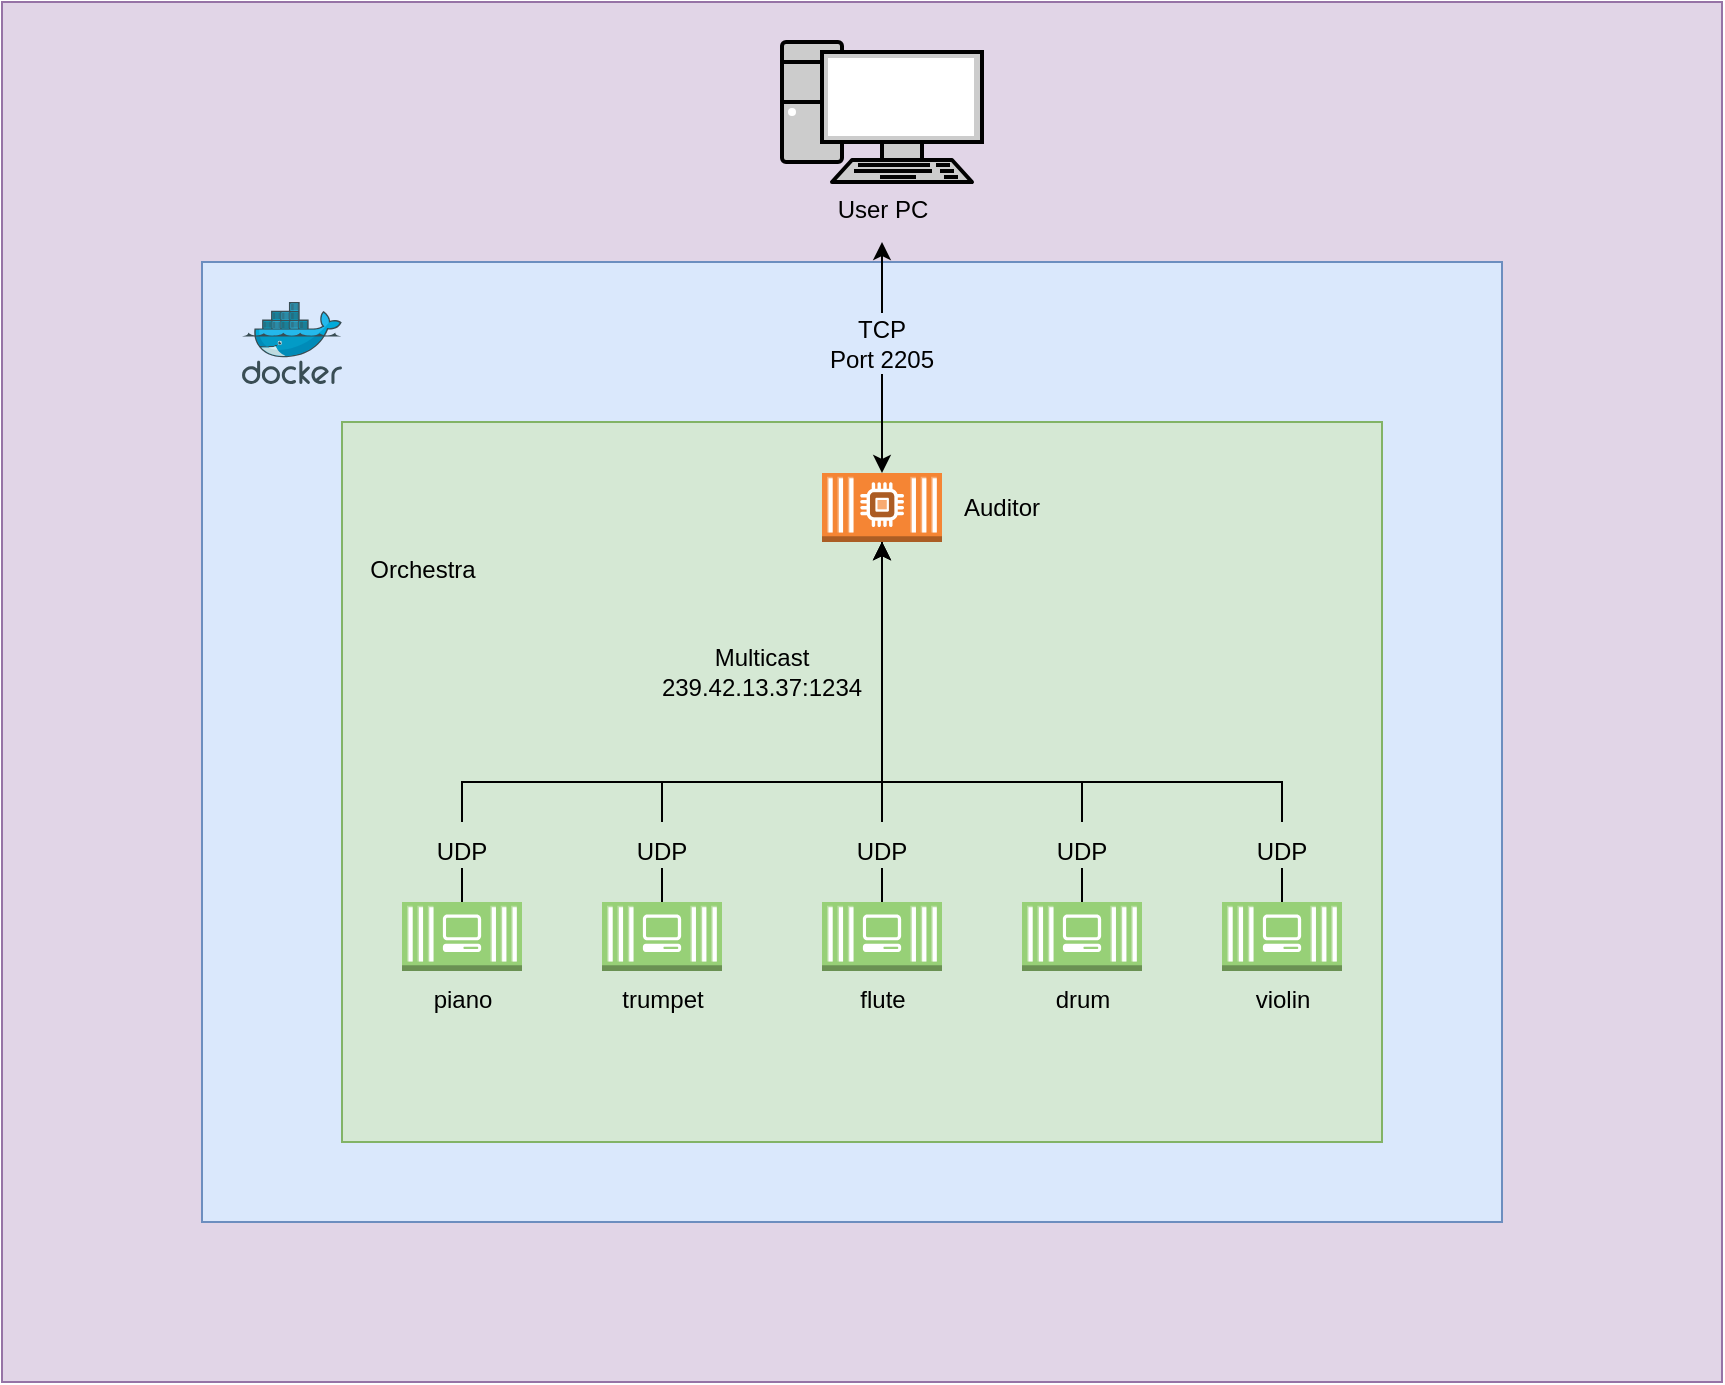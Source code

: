 <mxfile version="20.8.1" type="device"><diagram id="zjrIbe_lbGjQPc2r_leS" name="Page-1"><mxGraphModel dx="1195" dy="637" grid="1" gridSize="10" guides="1" tooltips="1" connect="1" arrows="1" fold="1" page="1" pageScale="1" pageWidth="1169" pageHeight="827" math="0" shadow="0"><root><mxCell id="0"/><mxCell id="1" parent="0"/><mxCell id="NzGNpepOZf2JbXttL-Uz-1" value="" style="rounded=0;whiteSpace=wrap;html=1;fillColor=#e1d5e7;strokeColor=#9673a6;" vertex="1" parent="1"><mxGeometry x="160" y="40" width="860" height="690" as="geometry"/></mxCell><mxCell id="NzGNpepOZf2JbXttL-Uz-3" value="&lt;font color=&quot;#000000&quot;&gt;User PC&lt;/font&gt;" style="fontColor=#0066CC;verticalAlign=top;verticalLabelPosition=bottom;labelPosition=center;align=center;html=1;outlineConnect=0;fillColor=#CCCCCC;strokeColor=#000000;gradientColor=none;gradientDirection=north;strokeWidth=2;shape=mxgraph.networks.pc;" vertex="1" parent="1"><mxGeometry x="550" y="60" width="100" height="70" as="geometry"/></mxCell><mxCell id="NzGNpepOZf2JbXttL-Uz-4" value="" style="rounded=0;whiteSpace=wrap;html=1;fillColor=#DAE8FC;strokeColor=#6c8ebf;" vertex="1" parent="1"><mxGeometry x="260" y="170" width="650" height="480" as="geometry"/></mxCell><mxCell id="NzGNpepOZf2JbXttL-Uz-5" value="" style="sketch=0;aspect=fixed;html=1;points=[];align=center;image;fontSize=12;image=img/lib/mscae/Docker.svg;" vertex="1" parent="1"><mxGeometry x="280" y="190" width="50" height="41" as="geometry"/></mxCell><mxCell id="NzGNpepOZf2JbXttL-Uz-6" value="" style="rounded=0;whiteSpace=wrap;html=1;fillColor=#d5e8d4;strokeColor=#82b366;" vertex="1" parent="1"><mxGeometry x="330" y="250" width="520" height="360" as="geometry"/></mxCell><mxCell id="NzGNpepOZf2JbXttL-Uz-8" value="&lt;span style=&quot;background-color: rgb(213, 232, 212);&quot;&gt;Orchestra&lt;/span&gt;" style="shape=image;html=1;verticalAlign=top;verticalLabelPosition=bottom;labelBackgroundColor=#ffffff;imageAspect=0;aspect=fixed;image=https://cdn4.iconfinder.com/data/icons/48-bubbles/48/22.Music-Playlist-128.png" vertex="1" parent="1"><mxGeometry x="350" y="270" width="40" height="40" as="geometry"/></mxCell><mxCell id="NzGNpepOZf2JbXttL-Uz-21" style="edgeStyle=orthogonalEdgeStyle;rounded=0;orthogonalLoop=1;jettySize=auto;html=1;entryX=0.5;entryY=1;entryDx=0;entryDy=0;entryPerimeter=0;fontColor=#000000;startArrow=none;" edge="1" parent="1" source="NzGNpepOZf2JbXttL-Uz-36" target="NzGNpepOZf2JbXttL-Uz-18"><mxGeometry relative="1" as="geometry"><Array as="points"><mxPoint x="390" y="430"/><mxPoint x="600" y="430"/></Array></mxGeometry></mxCell><mxCell id="NzGNpepOZf2JbXttL-Uz-54" style="edgeStyle=orthogonalEdgeStyle;rounded=0;orthogonalLoop=1;jettySize=auto;html=1;fontColor=#000000;endArrow=none;endFill=0;" edge="1" parent="1" source="NzGNpepOZf2JbXttL-Uz-10" target="NzGNpepOZf2JbXttL-Uz-36"><mxGeometry relative="1" as="geometry"/></mxCell><mxCell id="NzGNpepOZf2JbXttL-Uz-10" value="piano" style="outlineConnect=0;dashed=0;verticalLabelPosition=bottom;verticalAlign=top;align=center;html=1;shape=mxgraph.aws3.ec2_compute_container_3;fillColor=#97D077;gradientColor=none;labelBackgroundColor=#D5E8D4;strokeColor=#000000;fontColor=#000000;" vertex="1" parent="1"><mxGeometry x="360" y="490" width="60" height="34.5" as="geometry"/></mxCell><mxCell id="NzGNpepOZf2JbXttL-Uz-20" style="edgeStyle=orthogonalEdgeStyle;rounded=0;orthogonalLoop=1;jettySize=auto;html=1;fontColor=#000000;startArrow=none;" edge="1" parent="1" source="NzGNpepOZf2JbXttL-Uz-38" target="NzGNpepOZf2JbXttL-Uz-18"><mxGeometry relative="1" as="geometry"><Array as="points"><mxPoint x="490" y="430"/><mxPoint x="600" y="430"/></Array></mxGeometry></mxCell><mxCell id="NzGNpepOZf2JbXttL-Uz-53" style="edgeStyle=orthogonalEdgeStyle;rounded=0;orthogonalLoop=1;jettySize=auto;html=1;fontColor=#000000;endArrow=none;endFill=0;" edge="1" parent="1" source="NzGNpepOZf2JbXttL-Uz-11" target="NzGNpepOZf2JbXttL-Uz-38"><mxGeometry relative="1" as="geometry"/></mxCell><mxCell id="NzGNpepOZf2JbXttL-Uz-11" value="trumpet" style="outlineConnect=0;dashed=0;verticalLabelPosition=bottom;verticalAlign=top;align=center;html=1;shape=mxgraph.aws3.ec2_compute_container_3;fillColor=#97D077;gradientColor=none;labelBackgroundColor=#D5E8D4;strokeColor=#000000;fontColor=#000000;" vertex="1" parent="1"><mxGeometry x="460" y="490" width="60" height="34.5" as="geometry"/></mxCell><mxCell id="NzGNpepOZf2JbXttL-Uz-19" style="edgeStyle=orthogonalEdgeStyle;rounded=0;orthogonalLoop=1;jettySize=auto;html=1;fontColor=#000000;startArrow=none;" edge="1" parent="1" source="NzGNpepOZf2JbXttL-Uz-40" target="NzGNpepOZf2JbXttL-Uz-18"><mxGeometry relative="1" as="geometry"/></mxCell><mxCell id="NzGNpepOZf2JbXttL-Uz-52" style="edgeStyle=orthogonalEdgeStyle;rounded=0;orthogonalLoop=1;jettySize=auto;html=1;fontColor=#000000;endArrow=none;endFill=0;" edge="1" parent="1" source="NzGNpepOZf2JbXttL-Uz-12" target="NzGNpepOZf2JbXttL-Uz-40"><mxGeometry relative="1" as="geometry"/></mxCell><mxCell id="NzGNpepOZf2JbXttL-Uz-12" value="flute" style="outlineConnect=0;dashed=0;verticalLabelPosition=bottom;verticalAlign=top;align=center;html=1;shape=mxgraph.aws3.ec2_compute_container_3;fillColor=#97D077;gradientColor=none;labelBackgroundColor=#D5E8D4;strokeColor=#000000;fontColor=#000000;" vertex="1" parent="1"><mxGeometry x="570" y="490" width="60" height="34.5" as="geometry"/></mxCell><mxCell id="NzGNpepOZf2JbXttL-Uz-47" style="edgeStyle=orthogonalEdgeStyle;rounded=0;orthogonalLoop=1;jettySize=auto;html=1;fontColor=#000000;endArrow=none;endFill=0;" edge="1" parent="1" source="NzGNpepOZf2JbXttL-Uz-13" target="NzGNpepOZf2JbXttL-Uz-44"><mxGeometry relative="1" as="geometry"/></mxCell><mxCell id="NzGNpepOZf2JbXttL-Uz-13" value="drum" style="outlineConnect=0;dashed=0;verticalLabelPosition=bottom;verticalAlign=top;align=center;html=1;shape=mxgraph.aws3.ec2_compute_container_3;fillColor=#97D077;gradientColor=none;labelBackgroundColor=#D5E8D4;strokeColor=#000000;fontColor=#000000;" vertex="1" parent="1"><mxGeometry x="670" y="490" width="60" height="34.5" as="geometry"/></mxCell><mxCell id="NzGNpepOZf2JbXttL-Uz-48" style="edgeStyle=orthogonalEdgeStyle;rounded=0;orthogonalLoop=1;jettySize=auto;html=1;fontColor=#000000;endArrow=none;endFill=0;" edge="1" parent="1" source="NzGNpepOZf2JbXttL-Uz-16" target="NzGNpepOZf2JbXttL-Uz-42"><mxGeometry relative="1" as="geometry"/></mxCell><mxCell id="NzGNpepOZf2JbXttL-Uz-16" value="violin" style="outlineConnect=0;dashed=0;verticalLabelPosition=bottom;verticalAlign=top;align=center;html=1;shape=mxgraph.aws3.ec2_compute_container_3;fillColor=#97D077;gradientColor=none;labelBackgroundColor=#D5E8D4;strokeColor=#000000;fontColor=#000000;" vertex="1" parent="1"><mxGeometry x="770" y="490" width="60" height="34.5" as="geometry"/></mxCell><mxCell id="NzGNpepOZf2JbXttL-Uz-55" style="edgeStyle=orthogonalEdgeStyle;rounded=0;orthogonalLoop=1;jettySize=auto;html=1;fontColor=#000000;endArrow=classic;endFill=1;startArrow=none;startFill=1;" edge="1" parent="1" source="NzGNpepOZf2JbXttL-Uz-57"><mxGeometry relative="1" as="geometry"><mxPoint x="600" y="160" as="targetPoint"/></mxGeometry></mxCell><mxCell id="NzGNpepOZf2JbXttL-Uz-18" value="" style="outlineConnect=0;dashed=0;verticalLabelPosition=bottom;verticalAlign=top;align=center;html=1;shape=mxgraph.aws3.ec2_compute_container_2;fillColor=#F58534;gradientColor=none;labelBackgroundColor=#D5E8D4;strokeColor=#000000;fontColor=#000000;" vertex="1" parent="1"><mxGeometry x="570" y="275.5" width="60" height="34.5" as="geometry"/></mxCell><mxCell id="NzGNpepOZf2JbXttL-Uz-24" value="Multicast&lt;br&gt;239.42.13.37:1234&lt;br&gt;" style="text;html=1;strokeColor=none;fillColor=none;align=center;verticalAlign=middle;whiteSpace=wrap;rounded=0;labelBackgroundColor=#D5E8D4;fontColor=#000000;" vertex="1" parent="1"><mxGeometry x="510" y="360" width="60" height="30" as="geometry"/></mxCell><mxCell id="NzGNpepOZf2JbXttL-Uz-36" value="UDP" style="text;html=1;strokeColor=none;fillColor=none;align=center;verticalAlign=middle;whiteSpace=wrap;rounded=0;labelBackgroundColor=#D5E8D4;fontColor=#000000;" vertex="1" parent="1"><mxGeometry x="360" y="450" width="60" height="30" as="geometry"/></mxCell><mxCell id="NzGNpepOZf2JbXttL-Uz-38" value="UDP" style="text;html=1;strokeColor=none;fillColor=none;align=center;verticalAlign=middle;whiteSpace=wrap;rounded=0;labelBackgroundColor=#D5E8D4;fontColor=#000000;" vertex="1" parent="1"><mxGeometry x="460" y="450" width="60" height="30" as="geometry"/></mxCell><mxCell id="NzGNpepOZf2JbXttL-Uz-40" value="UDP" style="text;html=1;strokeColor=none;fillColor=none;align=center;verticalAlign=middle;whiteSpace=wrap;rounded=0;labelBackgroundColor=#D5E8D4;fontColor=#000000;" vertex="1" parent="1"><mxGeometry x="570" y="450" width="60" height="30" as="geometry"/></mxCell><mxCell id="NzGNpepOZf2JbXttL-Uz-50" style="edgeStyle=orthogonalEdgeStyle;rounded=0;orthogonalLoop=1;jettySize=auto;html=1;entryX=0.5;entryY=1;entryDx=0;entryDy=0;entryPerimeter=0;fontColor=#000000;endArrow=none;endFill=0;" edge="1" parent="1" source="NzGNpepOZf2JbXttL-Uz-42" target="NzGNpepOZf2JbXttL-Uz-18"><mxGeometry relative="1" as="geometry"><Array as="points"><mxPoint x="800" y="430"/><mxPoint x="600" y="430"/></Array></mxGeometry></mxCell><mxCell id="NzGNpepOZf2JbXttL-Uz-42" value="UDP" style="text;html=1;strokeColor=none;fillColor=none;align=center;verticalAlign=middle;whiteSpace=wrap;rounded=0;labelBackgroundColor=#D5E8D4;fontColor=#000000;" vertex="1" parent="1"><mxGeometry x="770" y="450" width="60" height="30" as="geometry"/></mxCell><mxCell id="NzGNpepOZf2JbXttL-Uz-49" style="edgeStyle=orthogonalEdgeStyle;rounded=0;orthogonalLoop=1;jettySize=auto;html=1;entryX=0.5;entryY=1;entryDx=0;entryDy=0;entryPerimeter=0;fontColor=#000000;endArrow=none;endFill=0;" edge="1" parent="1" source="NzGNpepOZf2JbXttL-Uz-44" target="NzGNpepOZf2JbXttL-Uz-18"><mxGeometry relative="1" as="geometry"><Array as="points"><mxPoint x="700" y="430"/><mxPoint x="600" y="430"/></Array></mxGeometry></mxCell><mxCell id="NzGNpepOZf2JbXttL-Uz-44" value="UDP" style="text;html=1;strokeColor=none;fillColor=none;align=center;verticalAlign=middle;whiteSpace=wrap;rounded=0;labelBackgroundColor=#D5E8D4;fontColor=#000000;" vertex="1" parent="1"><mxGeometry x="670" y="450" width="60" height="30" as="geometry"/></mxCell><mxCell id="NzGNpepOZf2JbXttL-Uz-51" value="Auditor" style="text;html=1;strokeColor=none;fillColor=none;align=center;verticalAlign=middle;whiteSpace=wrap;rounded=0;labelBackgroundColor=#D5E8D4;fontColor=#000000;" vertex="1" parent="1"><mxGeometry x="630" y="277.75" width="60" height="30" as="geometry"/></mxCell><mxCell id="NzGNpepOZf2JbXttL-Uz-58" value="" style="edgeStyle=orthogonalEdgeStyle;rounded=0;orthogonalLoop=1;jettySize=auto;html=1;fontColor=#000000;endArrow=none;endFill=1;startArrow=classic;startFill=1;" edge="1" parent="1" source="NzGNpepOZf2JbXttL-Uz-18" target="NzGNpepOZf2JbXttL-Uz-57"><mxGeometry relative="1" as="geometry"><mxPoint x="600" y="275.5" as="sourcePoint"/><mxPoint x="600" y="160" as="targetPoint"/></mxGeometry></mxCell><mxCell id="NzGNpepOZf2JbXttL-Uz-57" value="&lt;span style=&quot;&quot;&gt;TCP&lt;br&gt;Port 2205&lt;br&gt;&lt;/span&gt;" style="text;html=1;strokeColor=none;fillColor=none;align=center;verticalAlign=middle;whiteSpace=wrap;rounded=0;labelBackgroundColor=#DAE8FC;fontColor=#000000;" vertex="1" parent="1"><mxGeometry x="570" y="195.5" width="60" height="30" as="geometry"/></mxCell></root></mxGraphModel></diagram></mxfile>
